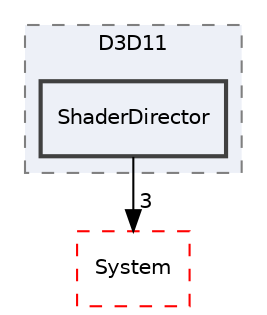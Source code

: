 digraph "C:/Users/shiih/Desktop/kiyosumi/DX11Template/Source/D3D11/ShaderDirector"
{
 // LATEX_PDF_SIZE
  edge [fontname="Helvetica",fontsize="10",labelfontname="Helvetica",labelfontsize="10"];
  node [fontname="Helvetica",fontsize="10",shape=record];
  compound=true
  subgraph clusterdir_d6f806a0f8acb4e9216b2e39be4b704c {
    graph [ bgcolor="#edf0f7", pencolor="grey50", style="filled,dashed,", label="D3D11", fontname="Helvetica", fontsize="10", URL="dir_d6f806a0f8acb4e9216b2e39be4b704c.html"]
  dir_069990b4d654677b9370f33ef3a91a21 [shape=box, label="ShaderDirector", style="filled,bold,", fillcolor="#edf0f7", color="grey25", URL="dir_069990b4d654677b9370f33ef3a91a21.html"];
  }
  dir_86602465ad759445696399282595f21f [shape=box, label="System", style="dashed,", fillcolor="#edf0f7", color="red", URL="dir_86602465ad759445696399282595f21f.html"];
  dir_069990b4d654677b9370f33ef3a91a21->dir_86602465ad759445696399282595f21f [headlabel="3", labeldistance=1.5 headhref="dir_000021_000025.html"];
}
